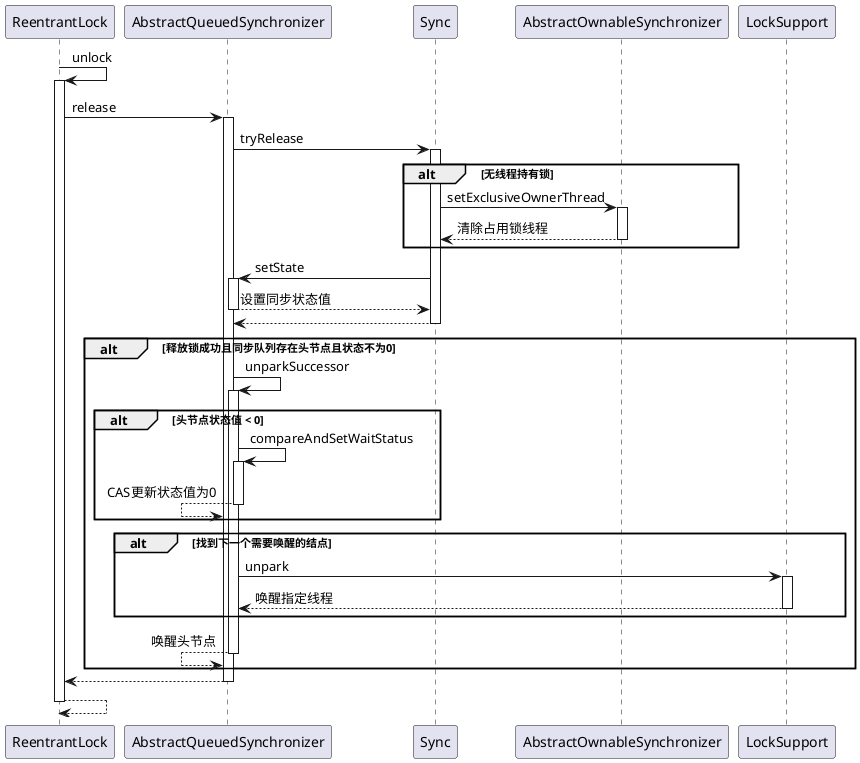 @startuml

ReentrantLock -> ReentrantLock: unlock
activate ReentrantLock

    ReentrantLock->AbstractQueuedSynchronizer:release
    activate AbstractQueuedSynchronizer
        AbstractQueuedSynchronizer->Sync:tryRelease
        activate Sync
            alt 无线程持有锁
                Sync->AbstractOwnableSynchronizer:setExclusiveOwnerThread
                activate AbstractOwnableSynchronizer
                Sync<--AbstractOwnableSynchronizer:清除占用锁线程
                deactivate AbstractOwnableSynchronizer
            end
            Sync->AbstractQueuedSynchronizer:setState
            activate AbstractQueuedSynchronizer
            Sync<--AbstractQueuedSynchronizer:设置同步状态值
            deactivate AbstractQueuedSynchronizer
        AbstractQueuedSynchronizer<--Sync:
        deactivate Sync

        alt 释放锁成功且同步队列存在头节点且状态不为0

            AbstractQueuedSynchronizer->AbstractQueuedSynchronizer:unparkSuccessor
            activate AbstractQueuedSynchronizer
                alt 头节点状态值 < 0
                    AbstractQueuedSynchronizer->AbstractQueuedSynchronizer:compareAndSetWaitStatus
                    activate AbstractQueuedSynchronizer
                    AbstractQueuedSynchronizer<--AbstractQueuedSynchronizer:CAS更新状态值为0
                    deactivate AbstractQueuedSynchronizer
                end
                alt 找到下一个需要唤醒的结点
                    AbstractQueuedSynchronizer->LockSupport:unpark
                    activate LockSupport
                    AbstractQueuedSynchronizer<--LockSupport:唤醒指定线程
                    deactivate LockSupport
                end
            AbstractQueuedSynchronizer<--AbstractQueuedSynchronizer:唤醒头节点
            deactivate AbstractQueuedSynchronizer
        end
    ReentrantLock<--AbstractQueuedSynchronizer:
    deactivate AbstractQueuedSynchronizer

ReentrantLock --> ReentrantLock:
deactivate ReentrantLock

@enduml